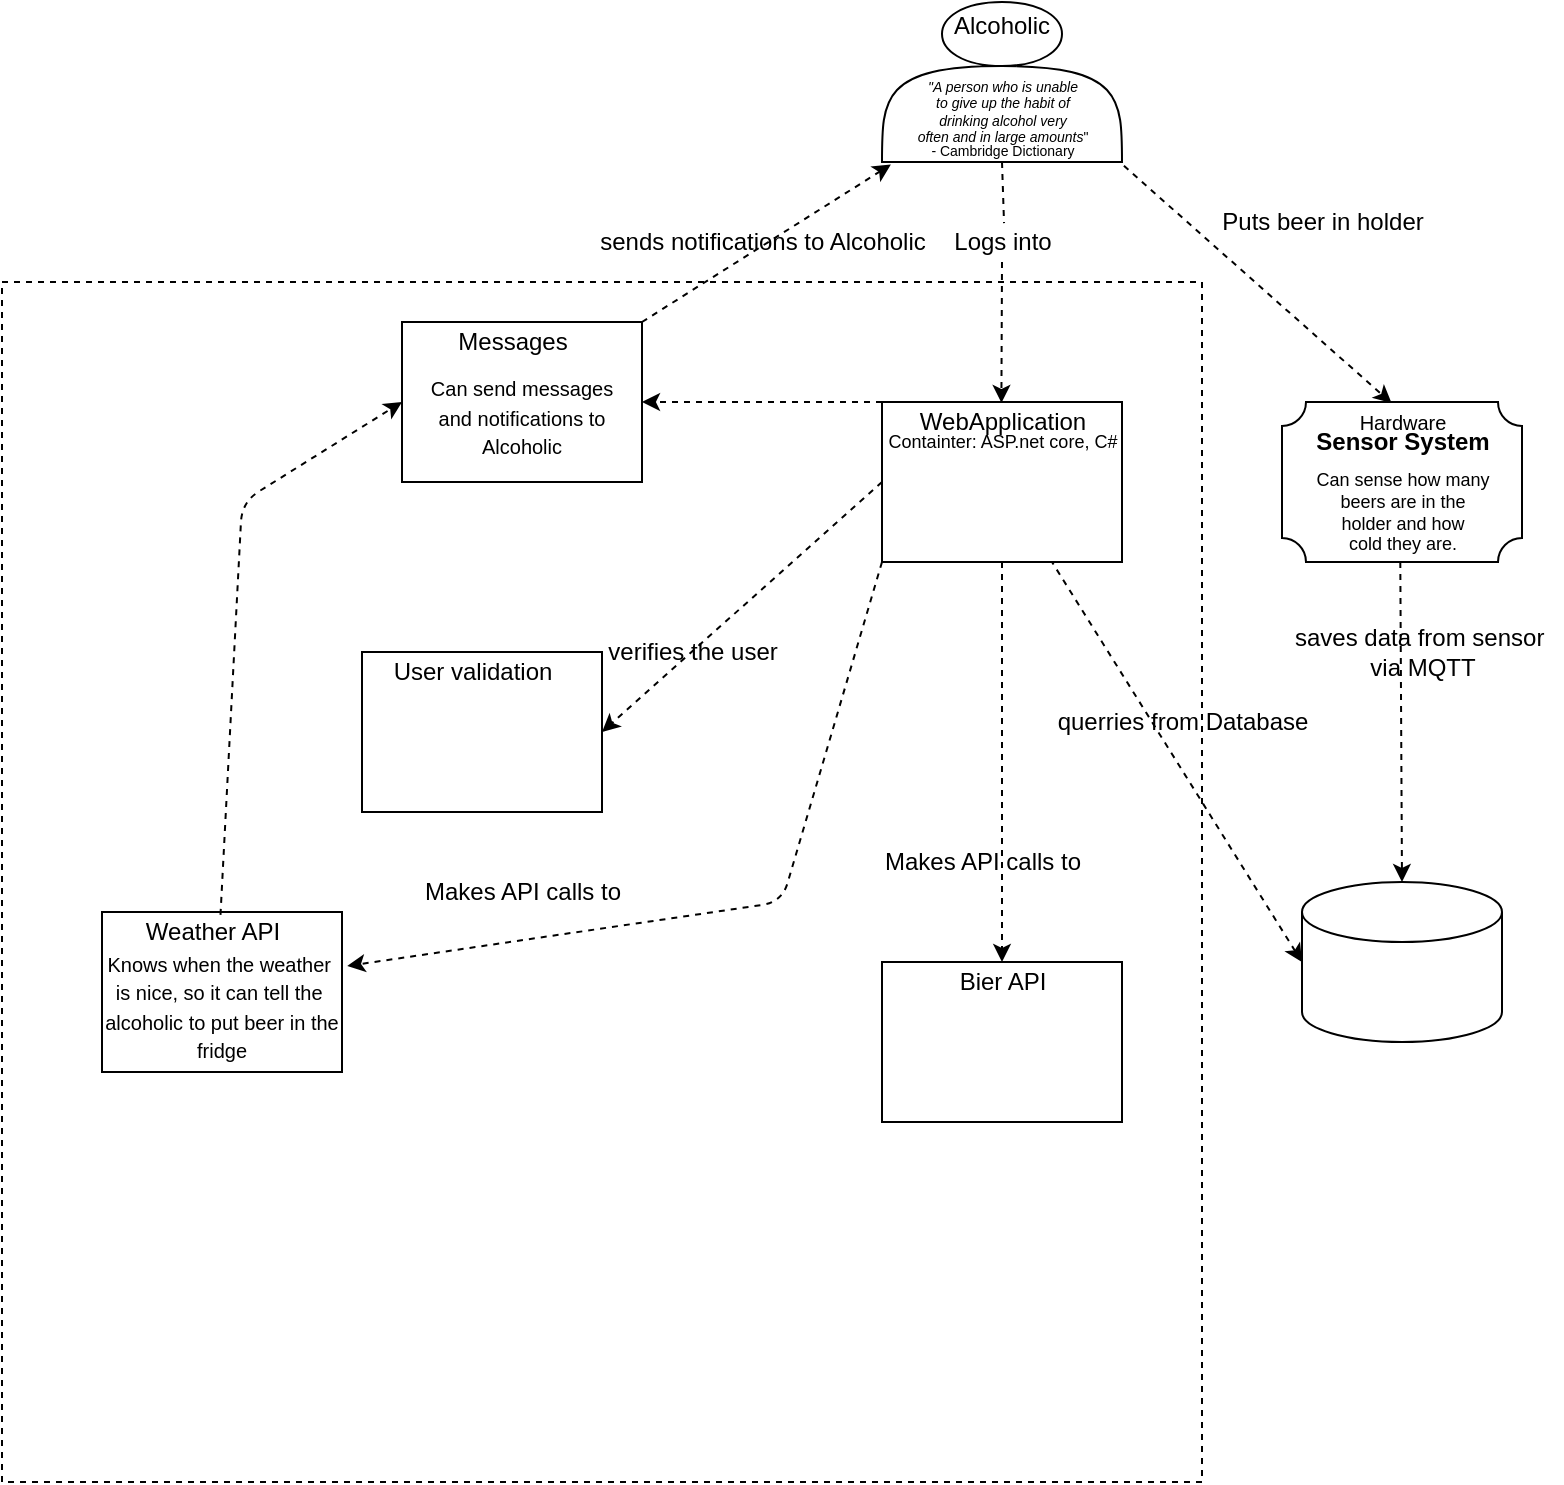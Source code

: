 <mxfile version="14.4.3" type="device"><diagram id="DME6oVAXZXzrejO2O3Xt" name="Page-1"><mxGraphModel dx="2249" dy="1991" grid="1" gridSize="10" guides="1" tooltips="1" connect="1" arrows="1" fold="1" page="1" pageScale="1" pageWidth="827" pageHeight="1169" math="0" shadow="0"><root><mxCell id="0"/><mxCell id="1" parent="0"/><mxCell id="fwyb58gN2ZK-90e7G2H5-23" value="" style="whiteSpace=wrap;html=1;aspect=fixed;fontSize=12;dashed=1;fillColor=none;" vertex="1" parent="1"><mxGeometry x="-120" y="100" width="600" height="600" as="geometry"/></mxCell><mxCell id="fwyb58gN2ZK-90e7G2H5-1" value="&lt;div&gt;Alcoholic&lt;/div&gt;&lt;div&gt;&lt;br&gt;&lt;/div&gt;&lt;div&gt;&lt;br&gt;&lt;/div&gt;&lt;div&gt;&lt;br&gt;&lt;/div&gt;&lt;div&gt;&lt;br&gt;&lt;/div&gt;" style="shape=actor;whiteSpace=wrap;html=1;" vertex="1" parent="1"><mxGeometry x="320" y="-40" width="120" height="80" as="geometry"/></mxCell><mxCell id="fwyb58gN2ZK-90e7G2H5-2" value="&lt;div style=&quot;font-size: 7px;&quot;&gt;&lt;i style=&quot;font-size: 7px;&quot;&gt;&quot;A person who is unable&lt;/i&gt;&lt;/div&gt;&lt;div style=&quot;font-size: 7px;&quot;&gt;&lt;i style=&quot;font-size: 7px;&quot;&gt;to give up the habit of &lt;br style=&quot;font-size: 7px;&quot;&gt;&lt;/i&gt;&lt;/div&gt;&lt;div style=&quot;font-size: 7px;&quot;&gt;&lt;i style=&quot;font-size: 7px;&quot;&gt;drinking alcohol very &lt;br style=&quot;font-size: 7px;&quot;&gt;&lt;/i&gt;&lt;/div&gt;&lt;div style=&quot;font-size: 7px;&quot;&gt;&lt;i style=&quot;font-size: 7px;&quot;&gt;often and in large amounts&lt;/i&gt;&quot;&lt;/div&gt;" style="text;html=1;align=center;verticalAlign=middle;resizable=0;points=[];autosize=1;fontSize=7;" vertex="1" parent="1"><mxGeometry x="330" y="-5" width="100" height="40" as="geometry"/></mxCell><mxCell id="fwyb58gN2ZK-90e7G2H5-3" value="- Cambridge Dictionary" style="text;html=1;align=center;verticalAlign=middle;resizable=0;points=[];autosize=1;fontSize=7;" vertex="1" parent="1"><mxGeometry x="335" y="30" width="90" height="10" as="geometry"/></mxCell><mxCell id="fwyb58gN2ZK-90e7G2H5-4" value="" style="rounded=0;whiteSpace=wrap;html=1;" vertex="1" parent="1"><mxGeometry x="320" y="160" width="120" height="80" as="geometry"/></mxCell><mxCell id="fwyb58gN2ZK-90e7G2H5-5" value="WebApplication" style="text;html=1;align=center;verticalAlign=middle;resizable=0;points=[];autosize=1;" vertex="1" parent="1"><mxGeometry x="330" y="160" width="100" height="20" as="geometry"/></mxCell><mxCell id="fwyb58gN2ZK-90e7G2H5-6" value="&lt;font style=&quot;font-size: 9px;&quot;&gt;Containter: ASP.net core, C#&lt;/font&gt;" style="text;html=1;align=center;verticalAlign=middle;resizable=0;points=[];autosize=1;fontSize=9;" vertex="1" parent="1"><mxGeometry x="315" y="170" width="130" height="20" as="geometry"/></mxCell><mxCell id="fwyb58gN2ZK-90e7G2H5-8" value="" style="verticalLabelPosition=bottom;verticalAlign=top;html=1;shape=mxgraph.basic.plaque;dx=6;" vertex="1" parent="1"><mxGeometry x="520" y="160" width="120" height="80" as="geometry"/></mxCell><mxCell id="fwyb58gN2ZK-90e7G2H5-9" value="Hardware" style="text;html=1;align=center;verticalAlign=middle;resizable=0;points=[];autosize=1;fontSize=10;" vertex="1" parent="1"><mxGeometry x="550" y="160" width="60" height="20" as="geometry"/></mxCell><mxCell id="fwyb58gN2ZK-90e7G2H5-10" value="&lt;div style=&quot;font-size: 9px&quot;&gt;&lt;font style=&quot;font-size: 9px&quot;&gt;Can sense how many &lt;br&gt;&lt;/font&gt;&lt;/div&gt;&lt;div style=&quot;font-size: 9px&quot;&gt;&lt;font style=&quot;font-size: 9px&quot;&gt;beers are in the &lt;br&gt;&lt;/font&gt;&lt;/div&gt;&lt;div style=&quot;font-size: 9px&quot;&gt;&lt;font style=&quot;font-size: 9px&quot;&gt;holder and how&lt;/font&gt;&lt;/div&gt;&lt;div style=&quot;font-size: 9px&quot;&gt;&lt;font style=&quot;font-size: 9px&quot;&gt; cold they are.&lt;/font&gt;&lt;/div&gt;" style="text;html=1;align=center;verticalAlign=middle;resizable=0;points=[];autosize=1;fontSize=10;" vertex="1" parent="1"><mxGeometry x="530" y="190" width="100" height="50" as="geometry"/></mxCell><mxCell id="fwyb58gN2ZK-90e7G2H5-11" value="&lt;b&gt;Sensor System&lt;/b&gt;" style="text;html=1;align=center;verticalAlign=middle;resizable=0;points=[];autosize=1;" vertex="1" parent="1"><mxGeometry x="530" y="170" width="100" height="20" as="geometry"/></mxCell><mxCell id="fwyb58gN2ZK-90e7G2H5-13" value="" style="rounded=0;whiteSpace=wrap;html=1;" vertex="1" parent="1"><mxGeometry x="320" y="440" width="120" height="80" as="geometry"/></mxCell><mxCell id="fwyb58gN2ZK-90e7G2H5-14" value="Bier API" style="text;html=1;align=center;verticalAlign=middle;resizable=0;points=[];autosize=1;fontSize=12;" vertex="1" parent="1"><mxGeometry x="350" y="440" width="60" height="20" as="geometry"/></mxCell><mxCell id="fwyb58gN2ZK-90e7G2H5-15" value="&lt;font size=&quot;1&quot;&gt;&lt;br&gt;Knows when the weather&amp;nbsp;&lt;br&gt;is nice, so it can tell the&amp;nbsp;&lt;br&gt;alcoholic to put beer in the fridge&lt;br&gt;&lt;/font&gt;" style="rounded=0;whiteSpace=wrap;html=1;" vertex="1" parent="1"><mxGeometry x="-70" y="415" width="120" height="80" as="geometry"/></mxCell><mxCell id="fwyb58gN2ZK-90e7G2H5-16" value="Weather API" style="text;html=1;align=center;verticalAlign=middle;resizable=0;points=[];autosize=1;fontSize=12;" vertex="1" parent="1"><mxGeometry x="-55" y="415" width="80" height="20" as="geometry"/></mxCell><mxCell id="fwyb58gN2ZK-90e7G2H5-17" value="&lt;font style=&quot;font-size: 10px&quot;&gt;&lt;br&gt;Can send messages&lt;br&gt;and notifications to Alcoholic&lt;/font&gt;" style="rounded=0;whiteSpace=wrap;html=1;" vertex="1" parent="1"><mxGeometry x="80" y="120" width="120" height="80" as="geometry"/></mxCell><mxCell id="fwyb58gN2ZK-90e7G2H5-18" value="Messages" style="text;html=1;align=center;verticalAlign=middle;resizable=0;points=[];autosize=1;fontSize=12;" vertex="1" parent="1"><mxGeometry x="100" y="120" width="70" height="20" as="geometry"/></mxCell><mxCell id="fwyb58gN2ZK-90e7G2H5-19" value="" style="shape=cylinder3;whiteSpace=wrap;html=1;boundedLbl=1;backgroundOutline=1;size=15;fontSize=12;" vertex="1" parent="1"><mxGeometry x="530" y="400" width="100" height="80" as="geometry"/></mxCell><mxCell id="fwyb58gN2ZK-90e7G2H5-20" value="" style="rounded=0;whiteSpace=wrap;html=1;" vertex="1" parent="1"><mxGeometry x="60" y="285" width="120" height="80" as="geometry"/></mxCell><mxCell id="fwyb58gN2ZK-90e7G2H5-21" value="User validation" style="text;html=1;align=center;verticalAlign=middle;resizable=0;points=[];autosize=1;fontSize=12;" vertex="1" parent="1"><mxGeometry x="70" y="285" width="90" height="20" as="geometry"/></mxCell><mxCell id="fwyb58gN2ZK-90e7G2H5-24" value="" style="endArrow=classic;html=1;fontSize=12;dashed=1;exitX=0.5;exitY=1;exitDx=0;exitDy=0;exitPerimeter=0;entryX=0.497;entryY=0.023;entryDx=0;entryDy=0;entryPerimeter=0;" edge="1" parent="1" source="fwyb58gN2ZK-90e7G2H5-41" target="fwyb58gN2ZK-90e7G2H5-5"><mxGeometry width="50" height="50" relative="1" as="geometry"><mxPoint x="350" y="170" as="sourcePoint"/><mxPoint x="400" y="120" as="targetPoint"/></mxGeometry></mxCell><mxCell id="fwyb58gN2ZK-90e7G2H5-26" value="" style="endArrow=classic;html=1;fontSize=12;dashed=1;exitX=0.5;exitY=1;exitDx=0;exitDy=0;exitPerimeter=0;entryX=0.5;entryY=0;entryDx=0;entryDy=0;entryPerimeter=0;" edge="1" parent="1" target="fwyb58gN2ZK-90e7G2H5-19"><mxGeometry width="50" height="50" relative="1" as="geometry"><mxPoint x="579.15" y="240" as="sourcePoint"/><mxPoint x="581" y="330" as="targetPoint"/></mxGeometry></mxCell><mxCell id="fwyb58gN2ZK-90e7G2H5-27" value="" style="endArrow=none;html=1;fontSize=12;dashed=1;exitX=0;exitY=0.5;exitDx=0;exitDy=0;exitPerimeter=0;endFill=0;startArrow=classic;startFill=1;" edge="1" parent="1" source="fwyb58gN2ZK-90e7G2H5-19" target="fwyb58gN2ZK-90e7G2H5-4"><mxGeometry width="50" height="50" relative="1" as="geometry"><mxPoint x="410" y="70" as="sourcePoint"/><mxPoint x="411.7" y="190.56" as="targetPoint"/></mxGeometry></mxCell><mxCell id="fwyb58gN2ZK-90e7G2H5-28" value="" style="endArrow=classic;html=1;fontSize=12;dashed=1;exitX=0;exitY=1;exitDx=0;exitDy=0;entryX=1.022;entryY=0.337;entryDx=0;entryDy=0;entryPerimeter=0;" edge="1" parent="1" source="fwyb58gN2ZK-90e7G2H5-4" target="fwyb58gN2ZK-90e7G2H5-15"><mxGeometry width="50" height="50" relative="1" as="geometry"><mxPoint x="370" y="240" as="sourcePoint"/><mxPoint x="371.7" y="360.56" as="targetPoint"/><Array as="points"><mxPoint x="270" y="410"/></Array></mxGeometry></mxCell><mxCell id="fwyb58gN2ZK-90e7G2H5-29" value="" style="endArrow=classic;html=1;fontSize=12;dashed=1;exitX=0.5;exitY=1;exitDx=0;exitDy=0;entryX=0.5;entryY=0;entryDx=0;entryDy=0;" edge="1" parent="1" source="fwyb58gN2ZK-90e7G2H5-4" target="fwyb58gN2ZK-90e7G2H5-13"><mxGeometry width="50" height="50" relative="1" as="geometry"><mxPoint x="320" y="240" as="sourcePoint"/><mxPoint x="321.7" y="360.56" as="targetPoint"/></mxGeometry></mxCell><mxCell id="fwyb58gN2ZK-90e7G2H5-31" value="" style="endArrow=classic;html=1;fontSize=12;dashed=1;exitX=0;exitY=0.5;exitDx=0;exitDy=0;entryX=1;entryY=0.5;entryDx=0;entryDy=0;" edge="1" parent="1" source="fwyb58gN2ZK-90e7G2H5-4" target="fwyb58gN2ZK-90e7G2H5-20"><mxGeometry width="50" height="50" relative="1" as="geometry"><mxPoint x="450" y="110" as="sourcePoint"/><mxPoint x="451.7" y="230.56" as="targetPoint"/></mxGeometry></mxCell><mxCell id="fwyb58gN2ZK-90e7G2H5-32" value="" style="endArrow=classic;html=1;fontSize=12;dashed=1;exitX=0;exitY=0;exitDx=0;exitDy=0;entryX=1;entryY=0.5;entryDx=0;entryDy=0;" edge="1" parent="1" source="fwyb58gN2ZK-90e7G2H5-4" target="fwyb58gN2ZK-90e7G2H5-17"><mxGeometry width="50" height="50" relative="1" as="geometry"><mxPoint x="460" y="120" as="sourcePoint"/><mxPoint x="461.7" y="240.56" as="targetPoint"/></mxGeometry></mxCell><mxCell id="fwyb58gN2ZK-90e7G2H5-33" value="" style="endArrow=classic;html=1;fontSize=12;dashed=1;exitX=1.008;exitY=1.024;exitDx=0;exitDy=0;exitPerimeter=0;entryX=0.413;entryY=0.028;entryDx=0;entryDy=0;entryPerimeter=0;" edge="1" parent="1" source="fwyb58gN2ZK-90e7G2H5-1" target="fwyb58gN2ZK-90e7G2H5-9"><mxGeometry width="50" height="50" relative="1" as="geometry"><mxPoint x="470" y="130" as="sourcePoint"/><mxPoint x="471.7" y="250.56" as="targetPoint"/></mxGeometry></mxCell><mxCell id="fwyb58gN2ZK-90e7G2H5-34" value="" style="endArrow=classic;html=1;fontSize=12;dashed=1;exitX=1;exitY=0;exitDx=0;exitDy=0;entryX=0.037;entryY=1.016;entryDx=0;entryDy=0;entryPerimeter=0;" edge="1" parent="1" source="fwyb58gN2ZK-90e7G2H5-17" target="fwyb58gN2ZK-90e7G2H5-1"><mxGeometry width="50" height="50" relative="1" as="geometry"><mxPoint x="480" y="140" as="sourcePoint"/><mxPoint x="481.7" y="260.56" as="targetPoint"/></mxGeometry></mxCell><mxCell id="fwyb58gN2ZK-90e7G2H5-35" value="Puts beer in holder" style="text;html=1;align=center;verticalAlign=middle;resizable=0;points=[];autosize=1;" vertex="1" parent="1"><mxGeometry x="480" y="60" width="120" height="20" as="geometry"/></mxCell><mxCell id="fwyb58gN2ZK-90e7G2H5-36" value="querries from Database" style="text;html=1;align=center;verticalAlign=middle;resizable=0;points=[];autosize=1;fontSize=12;" vertex="1" parent="1"><mxGeometry x="400" y="310" width="140" height="20" as="geometry"/></mxCell><mxCell id="fwyb58gN2ZK-90e7G2H5-37" value="Makes API calls to" style="text;html=1;align=center;verticalAlign=middle;resizable=0;points=[];autosize=1;fontSize=12;" vertex="1" parent="1"><mxGeometry x="315" y="380" width="110" height="20" as="geometry"/></mxCell><mxCell id="fwyb58gN2ZK-90e7G2H5-38" value="Makes API calls to" style="text;html=1;align=center;verticalAlign=middle;resizable=0;points=[];autosize=1;fontSize=12;" vertex="1" parent="1"><mxGeometry x="85" y="395" width="110" height="20" as="geometry"/></mxCell><mxCell id="fwyb58gN2ZK-90e7G2H5-40" value="sends notifications to Alcoholic" style="text;html=1;align=center;verticalAlign=middle;resizable=0;points=[];autosize=1;fontSize=12;" vertex="1" parent="1"><mxGeometry x="170" y="70" width="180" height="20" as="geometry"/></mxCell><mxCell id="fwyb58gN2ZK-90e7G2H5-41" value="Logs into" style="text;html=1;align=center;verticalAlign=middle;resizable=0;points=[];autosize=1;fontSize=12;" vertex="1" parent="1"><mxGeometry x="350" y="70" width="60" height="20" as="geometry"/></mxCell><mxCell id="fwyb58gN2ZK-90e7G2H5-44" value="" style="endArrow=none;html=1;fontSize=12;dashed=1;exitX=0.5;exitY=1;exitDx=0;exitDy=0;exitPerimeter=0;entryX=0.517;entryY=0.028;entryDx=0;entryDy=0;entryPerimeter=0;endFill=0;" edge="1" parent="1" source="fwyb58gN2ZK-90e7G2H5-3" target="fwyb58gN2ZK-90e7G2H5-41"><mxGeometry width="50" height="50" relative="1" as="geometry"><mxPoint x="380" y="40" as="sourcePoint"/><mxPoint x="381.7" y="160.56" as="targetPoint"/></mxGeometry></mxCell><mxCell id="fwyb58gN2ZK-90e7G2H5-47" value="verifies the user" style="text;html=1;align=center;verticalAlign=middle;resizable=0;points=[];autosize=1;fontSize=12;" vertex="1" parent="1"><mxGeometry x="175" y="275" width="100" height="20" as="geometry"/></mxCell><mxCell id="fwyb58gN2ZK-90e7G2H5-48" value="saves data from sensor&amp;nbsp;&lt;br&gt;via MQTT" style="text;html=1;align=center;verticalAlign=middle;resizable=0;points=[];autosize=1;fontSize=12;" vertex="1" parent="1"><mxGeometry x="520" y="270" width="140" height="30" as="geometry"/></mxCell><mxCell id="fwyb58gN2ZK-90e7G2H5-50" value="" style="endArrow=classic;html=1;fontSize=12;dashed=1;exitX=0.553;exitY=0.071;exitDx=0;exitDy=0;entryX=0;entryY=0.5;entryDx=0;entryDy=0;exitPerimeter=0;" edge="1" parent="1" source="fwyb58gN2ZK-90e7G2H5-16" target="fwyb58gN2ZK-90e7G2H5-17"><mxGeometry width="50" height="50" relative="1" as="geometry"><mxPoint x="10" y="284.31" as="sourcePoint"/><mxPoint x="-110" y="284.31" as="targetPoint"/><Array as="points"><mxPoint y="210"/></Array></mxGeometry></mxCell></root></mxGraphModel></diagram></mxfile>